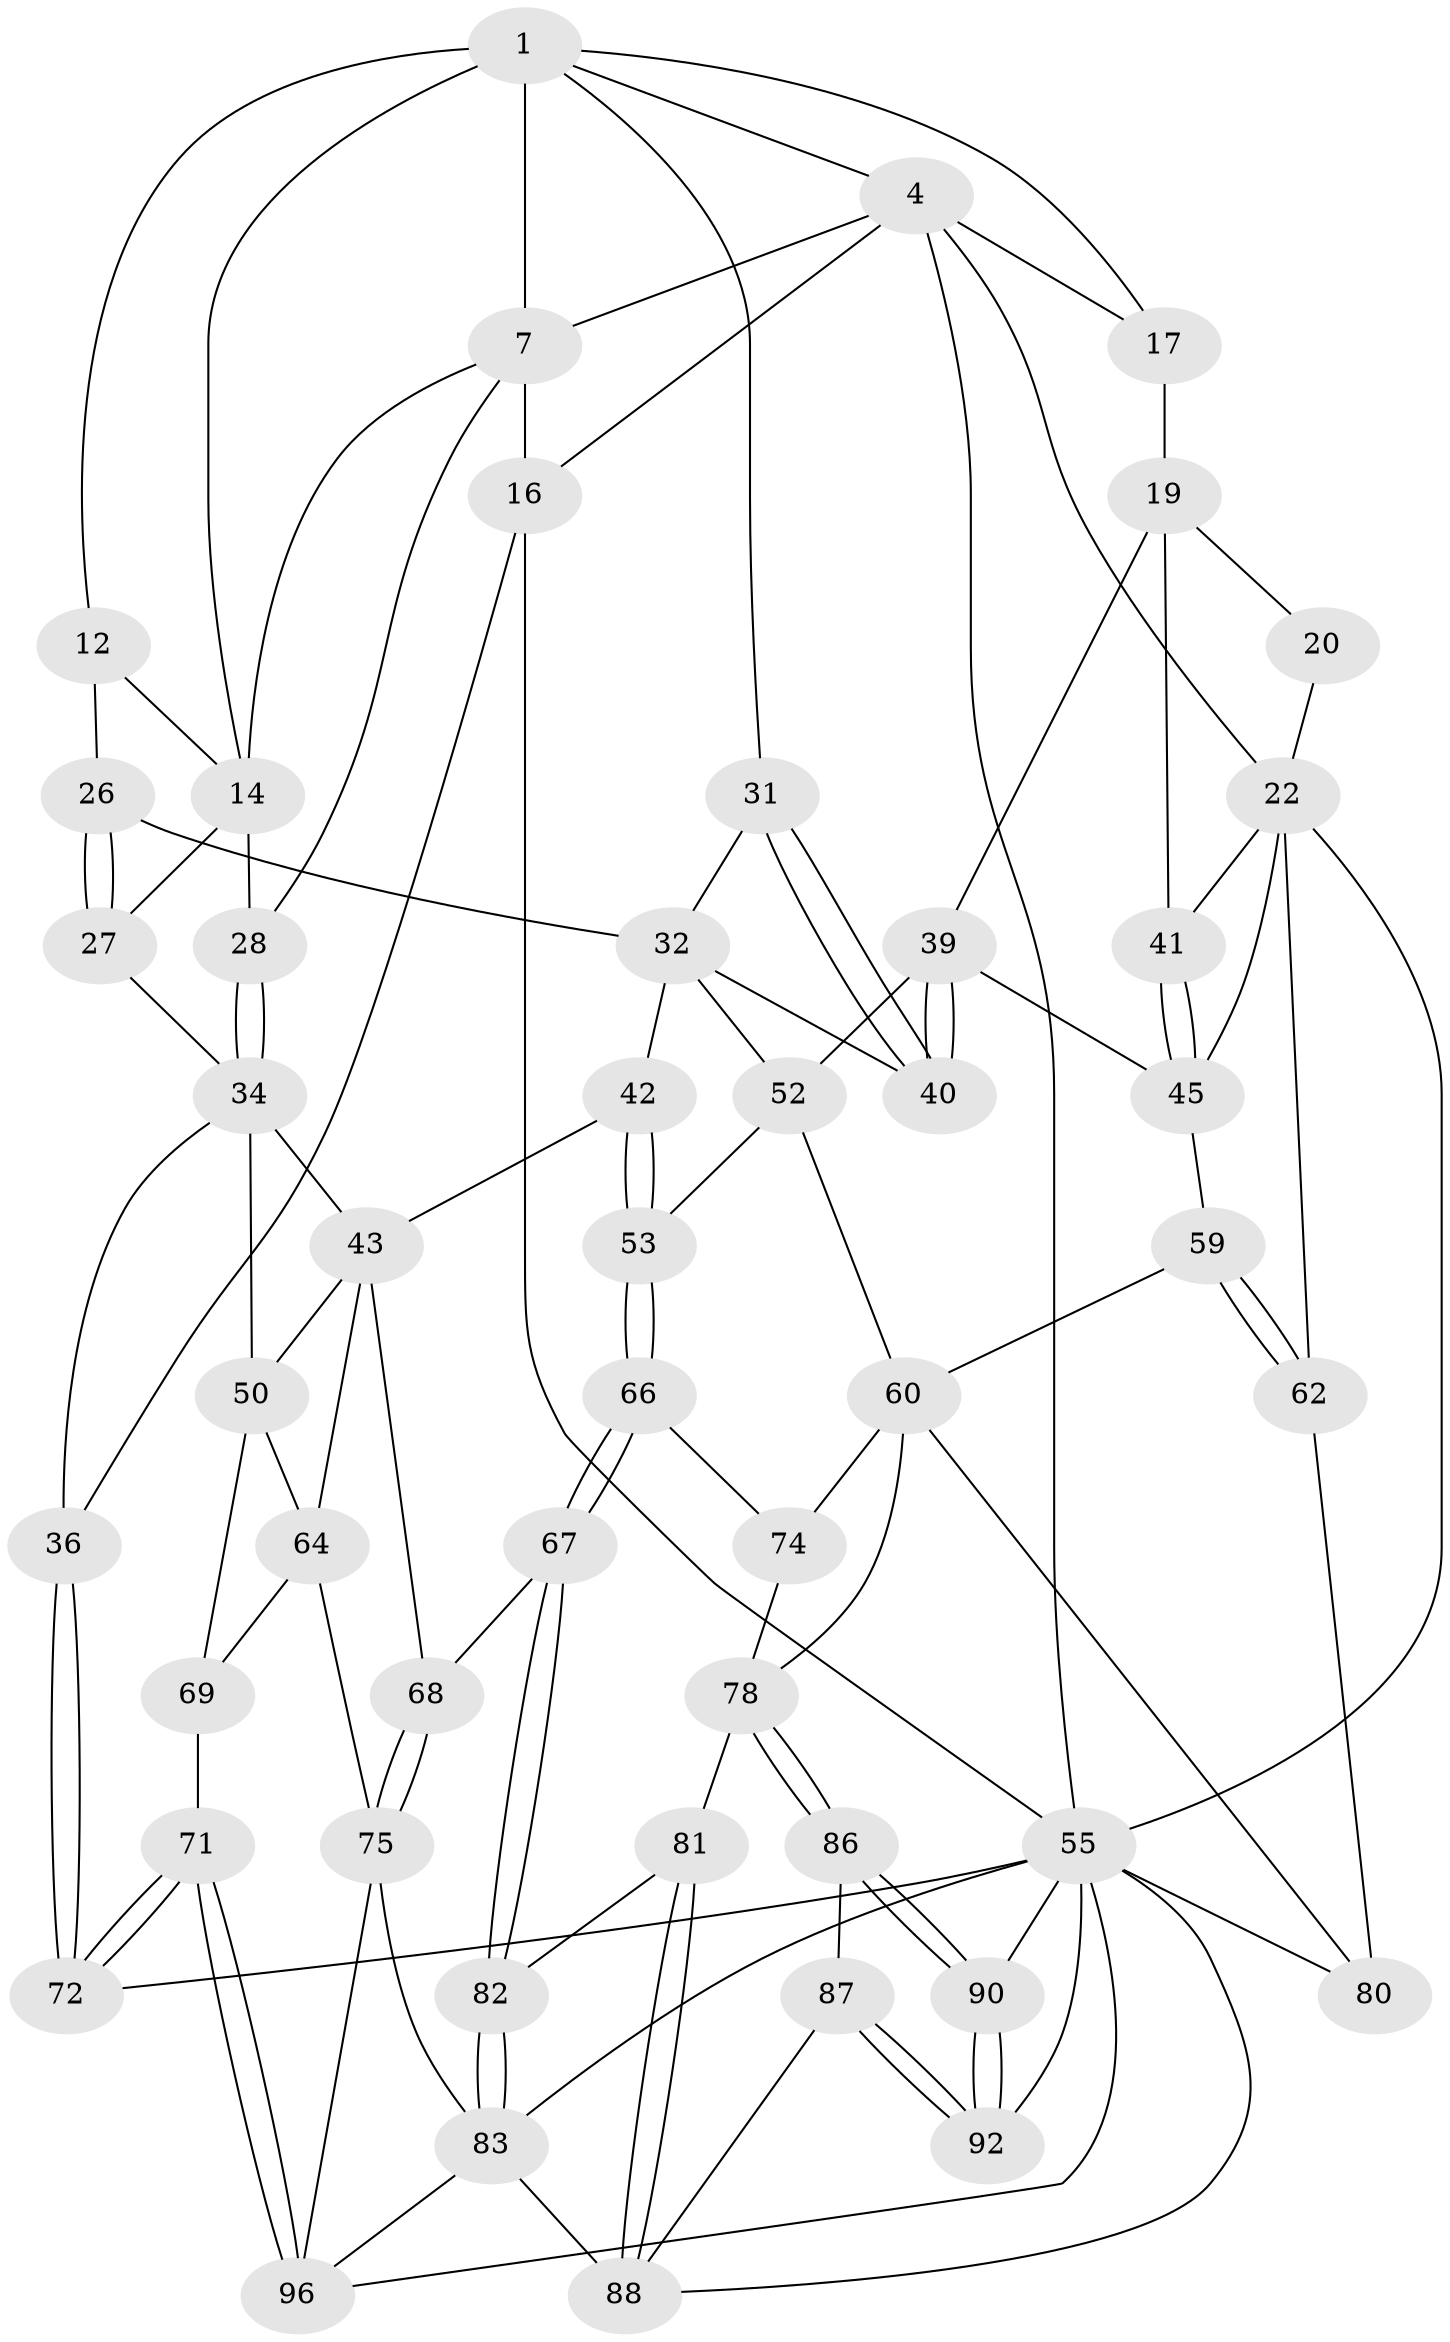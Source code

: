 // original degree distribution, {3: 0.03, 5: 0.59, 4: 0.19, 6: 0.19}
// Generated by graph-tools (version 1.1) at 2025/17/03/09/25 04:17:11]
// undirected, 50 vertices, 115 edges
graph export_dot {
graph [start="1"]
  node [color=gray90,style=filled];
  1 [pos="+0.3257265908733668+0",super="+2+6"];
  4 [pos="+0.7088075545643213+0",super="+5+15"];
  7 [pos="+0.22799884254436192+0.00499837344233434",super="+11+8"];
  12 [pos="+0.42565537279180254+0.11080101476874837",super="+13"];
  14 [pos="+0.36049751645307343+0.11177893969541683",super="+24"];
  16 [pos="+0+0"];
  17 [pos="+0.9455463852699727+0.059960522160099484",super="+18"];
  19 [pos="+0.7393272195618196+0.12140256762974722",super="+38"];
  20 [pos="+0.8995477048213011+0.14327380328112463"];
  22 [pos="+1+0.02798178600019776",super="+23+48"];
  26 [pos="+0.27295947862684417+0.2237000293142897",super="+29"];
  27 [pos="+0.2712435236617134+0.22468037148941564"];
  28 [pos="+0.11434481944333261+0.11161011756126525"];
  31 [pos="+0.6265722094735274+0.1983328509987096"];
  32 [pos="+0.512738596546965+0.2819751780052087",super="+33+51"];
  34 [pos="+0.10142860927903427+0.13524558909477205",super="+37+35"];
  36 [pos="+0+0.331485131231988"];
  39 [pos="+0.7499526192041874+0.39374092070043415",super="+47"];
  40 [pos="+0.7200584962006847+0.3771728590016484"];
  41 [pos="+0.9170403727382157+0.25598168582758235"];
  42 [pos="+0.40936702579076983+0.3540258196470858"];
  43 [pos="+0.36636052886118026+0.3679442698321472",super="+44+63"];
  45 [pos="+0.9244091583700125+0.30007594745469923",super="+46"];
  50 [pos="+0.0056887716852801725+0.3615679466275305",super="+65"];
  52 [pos="+0.5851938679190686+0.4349995380561653",super="+54"];
  53 [pos="+0.536593428673684+0.5009570902707585"];
  55 [pos="+1+1",super="+99+56+93"];
  59 [pos="+0.932806325995354+0.46917415432215853"];
  60 [pos="+0.8812136919936997+0.5959140731010159",super="+61+77"];
  62 [pos="+1+0.6434480089348223"];
  64 [pos="+0.22941692553965198+0.5480713436120414",super="+73"];
  66 [pos="+0.5556290760268561+0.5980735999270569"];
  67 [pos="+0.5440840522688534+0.6094947496457089"];
  68 [pos="+0.3365096949662791+0.5822632812286425"];
  69 [pos="+0.035072041608416614+0.5149242802793976",super="+70"];
  71 [pos="+0+0.9451965826205062"];
  72 [pos="+0+1"];
  74 [pos="+0.6706486477239374+0.5811193881682839"];
  75 [pos="+0.3412685096057294+0.7635399286423599",super="+85"];
  78 [pos="+0.7742831839581449+0.7150161244125517",super="+79"];
  80 [pos="+0.940299939979885+0.6594437777145974"];
  81 [pos="+0.6481071565278267+0.76735225670366"];
  82 [pos="+0.5400806875789332+0.668847364266612"];
  83 [pos="+0.5010628985255752+0.743834545345774",super="+84"];
  86 [pos="+0.7661708799206343+0.77815648435332"];
  87 [pos="+0.6840897125005244+0.8232726196667369"];
  88 [pos="+0.661532596233623+0.8188336245196373",super="+91"];
  90 [pos="+0.8565002814115944+0.8612725229240381"];
  92 [pos="+0.8144778234903949+1"];
  96 [pos="+0.2974607643058495+0.9150308979327912",super="+98"];
  1 -- 4;
  1 -- 12;
  1 -- 31;
  1 -- 17;
  1 -- 14;
  1 -- 7 [weight=2];
  4 -- 16;
  4 -- 17;
  4 -- 22;
  4 -- 55;
  4 -- 7;
  7 -- 16;
  7 -- 28;
  7 -- 14;
  12 -- 26 [weight=2];
  12 -- 14;
  14 -- 27;
  14 -- 28;
  16 -- 36;
  16 -- 55;
  17 -- 19;
  19 -- 20;
  19 -- 41;
  19 -- 39;
  20 -- 22;
  22 -- 41;
  22 -- 62;
  22 -- 45 [weight=2];
  22 -- 55;
  26 -- 27;
  26 -- 27;
  26 -- 32;
  27 -- 34;
  28 -- 34;
  28 -- 34;
  31 -- 32;
  31 -- 40;
  31 -- 40;
  32 -- 42;
  32 -- 40;
  32 -- 52;
  34 -- 50;
  34 -- 36;
  34 -- 43;
  36 -- 72;
  36 -- 72;
  39 -- 40;
  39 -- 40;
  39 -- 45;
  39 -- 52;
  41 -- 45;
  41 -- 45;
  42 -- 43;
  42 -- 53;
  42 -- 53;
  43 -- 50;
  43 -- 64;
  43 -- 68;
  45 -- 59;
  50 -- 64;
  50 -- 69;
  52 -- 53;
  52 -- 60;
  53 -- 66;
  53 -- 66;
  55 -- 72;
  55 -- 90;
  55 -- 80;
  55 -- 96;
  55 -- 88;
  55 -- 83;
  55 -- 92;
  59 -- 60;
  59 -- 62;
  59 -- 62;
  60 -- 74;
  60 -- 80;
  60 -- 78;
  62 -- 80;
  64 -- 75;
  64 -- 69 [weight=2];
  66 -- 67;
  66 -- 67;
  66 -- 74;
  67 -- 68;
  67 -- 82;
  67 -- 82;
  68 -- 75;
  68 -- 75;
  69 -- 71;
  71 -- 72;
  71 -- 72;
  71 -- 96;
  71 -- 96;
  74 -- 78;
  75 -- 96;
  75 -- 83;
  78 -- 86;
  78 -- 86;
  78 -- 81;
  81 -- 82;
  81 -- 88;
  81 -- 88;
  82 -- 83;
  82 -- 83;
  83 -- 96;
  83 -- 88;
  86 -- 87;
  86 -- 90;
  86 -- 90;
  87 -- 88;
  87 -- 92;
  87 -- 92;
  90 -- 92;
  90 -- 92;
}
